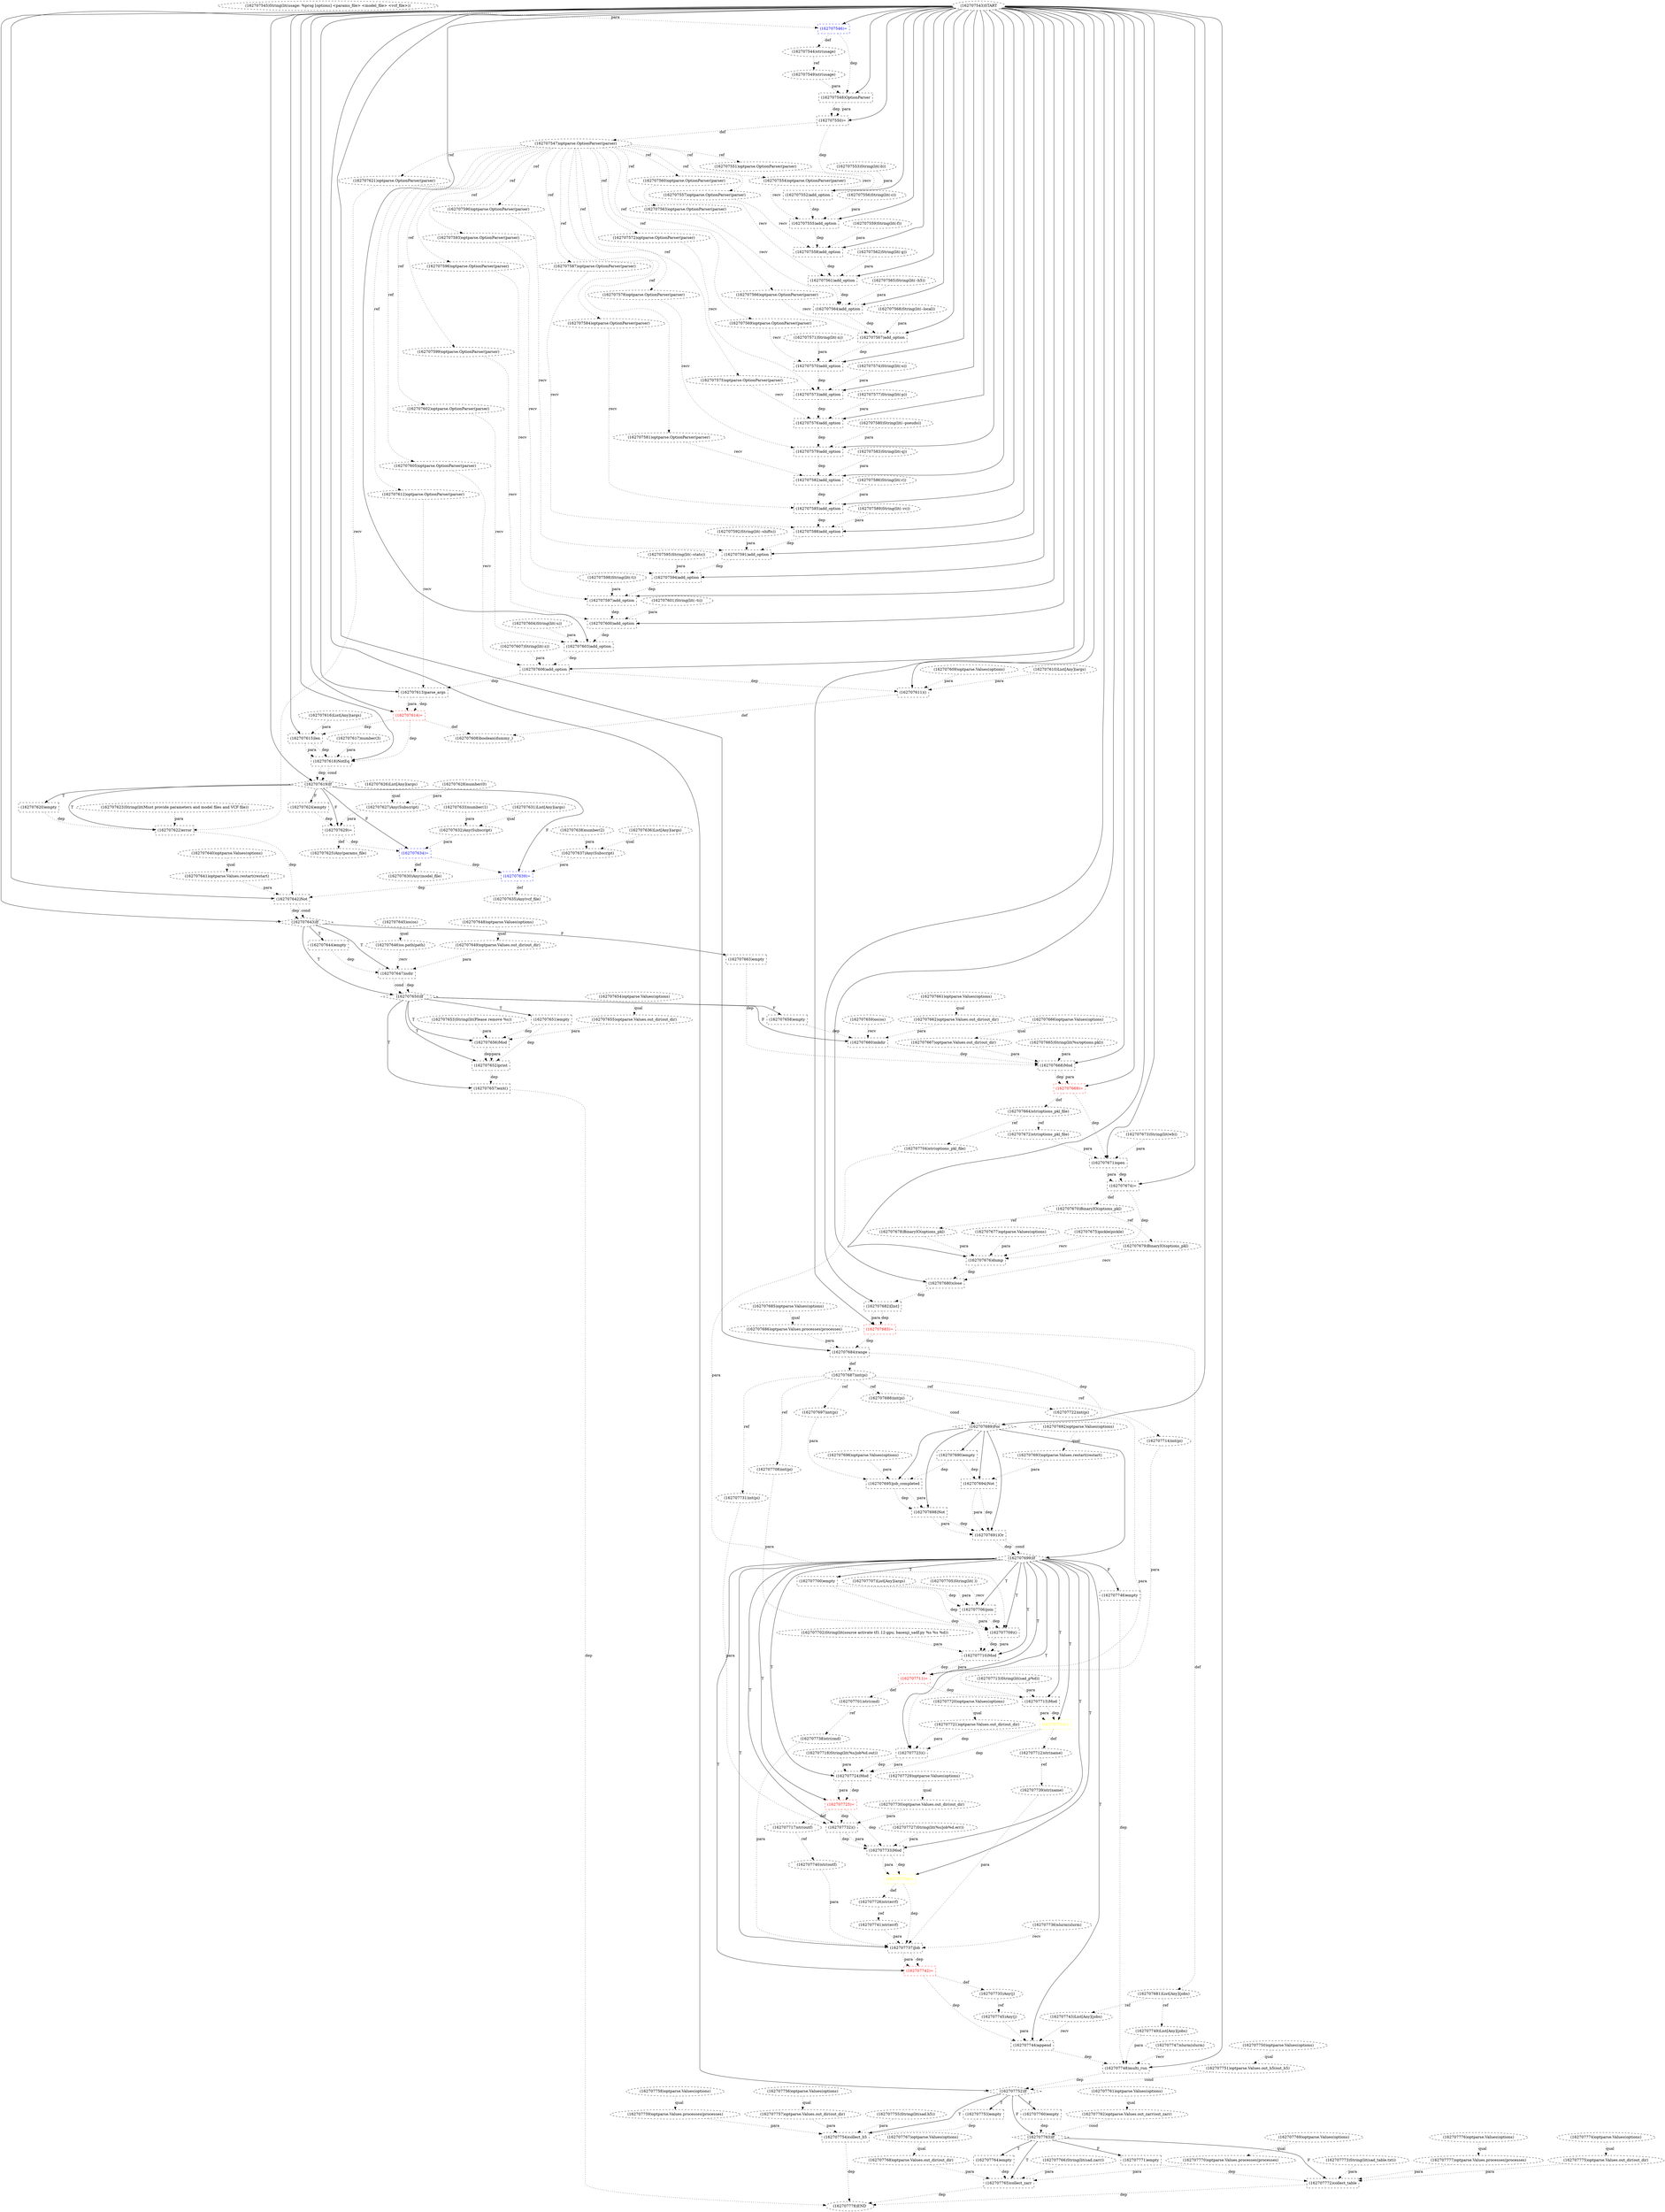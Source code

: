 digraph G {
1 [label="(162707545)String(lit(usage: %prog [options] <params_file> <model_file> <vcf_file>))" shape=ellipse style=dashed]
2 [label="(162707682)[list]" shape=box style=dashed]
3 [label="(162707639)=" shape=box style=dashed color=blue fontcolor=blue]
4 [label="(162707683)=" shape=box style=dashed color=red fontcolor=red]
5 [label="(162707727)String(lit(%s/job%d.err))" shape=ellipse style=dashed]
6 [label="(162707642)Not" shape=box style=dashed]
7 [label="(162707668)Mod" shape=box style=dashed]
8 [label="(162707604)String(lit(-u))" shape=ellipse style=dashed]
9 [label="(162707618)NotEq" shape=box style=dashed]
10 [label="(162707621)optparse.OptionParser(parser)" shape=ellipse style=dashed]
11 [label="(162707659)os(os)" shape=ellipse style=dashed]
12 [label="(162707552)add_option" shape=box style=dashed]
13 [label="(162707681)List[Any](jobs)" shape=ellipse style=dashed]
14 [label="(162707660)mkdir" shape=box style=dashed]
15 [label="(162707638)number(2)" shape=ellipse style=dashed]
16 [label="(162707625)Any(params_file)" shape=ellipse style=dashed]
17 [label="(162707687)int(pi)" shape=ellipse style=dashed]
18 [label="(162707672)str(options_pkl_file)" shape=ellipse style=dashed]
19 [label="(162707748)multi_run" shape=box style=dashed]
20 [label="(162707725)=" shape=box style=dashed color=red fontcolor=red]
21 [label="(162707583)String(lit(-q))" shape=ellipse style=dashed]
22 [label="(162707730)optparse.Values.out_dir(out_dir)" shape=ellipse style=dashed]
23 [label="(162707645)os(os)" shape=ellipse style=dashed]
24 [label="(162707617)number(3)" shape=ellipse style=dashed]
25 [label="(162707755)String(lit(sad.h5))" shape=ellipse style=dashed]
26 [label="(162707577)String(lit(-p))" shape=ellipse style=dashed]
27 [label="(162707622)error" shape=box style=dashed]
28 [label="(162707550)=" shape=box style=dashed color=black fontcolor=black]
29 [label="(162707769)optparse.Values(options)" shape=ellipse style=dashed]
30 [label="(162707673)String(lit(wb))" shape=ellipse style=dashed color=black fontcolor=black]
31 [label="(162707630)Any(model_file)" shape=ellipse style=dashed]
32 [label="(162707738)str(cmd)" shape=ellipse style=dashed]
33 [label="(162707707)List[Any](args)" shape=ellipse style=dashed]
34 [label="(162707688)int(pi)" shape=ellipse style=dashed]
35 [label="(162707677)optparse.Values(options)" shape=ellipse style=dashed]
36 [label="(162707693)optparse.Values.restart(restart)" shape=ellipse style=dashed]
37 [label="(162707714)int(pi)" shape=ellipse style=dashed]
38 [label="(162707547)optparse.OptionParser(parser)" shape=ellipse style=dashed]
39 [label="(162707626)List[Any](args)" shape=ellipse style=dashed]
40 [label="(162707723)()" shape=box style=dashed]
41 [label="(162707590)optparse.OptionParser(parser)" shape=ellipse style=dashed]
42 [label="(162707570)add_option" shape=box style=dashed]
43 [label="(162707663)empty" shape=box style=dashed]
44 [label="(162707733)Mod" shape=box style=dashed]
45 [label="(162707636)List[Any](args)" shape=ellipse style=dashed]
46 [label="(162707691)Or" shape=box style=dashed]
47 [label="(162707574)String(lit(-o))" shape=ellipse style=dashed]
48 [label="(162707700)empty" shape=box style=dashed]
49 [label="(162707606)add_option" shape=box style=dashed]
50 [label="(162707741)str(errf)" shape=ellipse style=dashed]
51 [label="(162707698)Not" shape=box style=dashed]
52 [label="(162707767)optparse.Values(options)" shape=ellipse style=dashed]
53 [label="(162707773)String(lit(sad_table.txt))" shape=ellipse style=dashed]
54 [label="(162707554)optparse.OptionParser(parser)" shape=ellipse style=dashed]
55 [label="(162707609)optparse.Values(options)" shape=ellipse style=dashed]
56 [label="(162707750)optparse.Values(options)" shape=ellipse style=dashed]
57 [label="(162707771)empty" shape=box style=dashed]
58 [label="(162707716)=" shape=box style=dashed color=yellow fontcolor=yellow]
59 [label="(162707721)optparse.Values.out_dir(out_dir)" shape=ellipse style=dashed]
60 [label="(162707657)exit()" shape=box style=dashed]
61 [label="(162707597)add_option" shape=box style=dashed]
62 [label="(162707706)join" shape=box style=dashed]
63 [label="(162707616)List[Any](args)" shape=ellipse style=dashed]
64 [label="(162707543)START" style=dashed]
65 [label="(162707553)String(lit(-b))" shape=ellipse style=dashed]
66 [label="(162707671)open" shape=box style=dashed color=black fontcolor=black]
67 [label="(162707656)Mod" shape=box style=dashed]
68 [label="(162707763)If" shape=diamond style=dashed]
69 [label="(162707739)str(name)" shape=ellipse style=dashed]
70 [label="(162707766)String(lit(sad.zarr))" shape=ellipse style=dashed]
71 [label="(162707662)optparse.Values.out_dir(out_dir)" shape=ellipse style=dashed]
72 [label="(162707652)print" shape=box style=dashed]
73 [label="(162707593)optparse.OptionParser(parser)" shape=ellipse style=dashed]
74 [label="(162707649)optparse.Values.out_dir(out_dir)" shape=ellipse style=dashed]
75 [label="(162707718)String(lit(%s/job%d.out))" shape=ellipse style=dashed]
76 [label="(162707680)close" shape=box style=dashed color=black fontcolor=black]
77 [label="(162707643)If" shape=diamond style=dashed]
78 [label="(162707685)optparse.Values(options)" shape=ellipse style=dashed]
79 [label="(162707546)=" shape=box style=dashed color=blue fontcolor=blue]
80 [label="(162707640)optparse.Values(options)" shape=ellipse style=dashed]
81 [label="(162707544)str(usage)" shape=ellipse style=dashed]
82 [label="(162707704)str(options_pkl_file)" shape=ellipse style=dashed]
83 [label="(162707650)If" shape=diamond style=dashed]
84 [label="(162707670)BinaryIO(options_pkl)" shape=ellipse style=dashed color=black fontcolor=black]
85 [label="(162707689)For" shape=diamond style=dashed]
86 [label="(162707774)optparse.Values(options)" shape=ellipse style=dashed]
87 [label="(162707765)collect_zarr" shape=box style=dashed]
88 [label="(162707775)optparse.Values.out_dir(out_dir)" shape=ellipse style=dashed]
89 [label="(162707551)optparse.OptionParser(parser)" shape=ellipse style=dashed]
90 [label="(162707580)String(lit(--pseudo))" shape=ellipse style=dashed]
91 [label="(162707596)optparse.OptionParser(parser)" shape=ellipse style=dashed]
92 [label="(162707713)String(lit(sad_p%d))" shape=ellipse style=dashed]
93 [label="(162707566)optparse.OptionParser(parser)" shape=ellipse style=dashed]
94 [label="(162707619)If" shape=diamond style=dashed]
95 [label="(162707579)add_option" shape=box style=dashed]
96 [label="(162707776)optparse.Values(options)" shape=ellipse style=dashed]
97 [label="(162707584)optparse.OptionParser(parser)" shape=ellipse style=dashed]
98 [label="(162707742)=" shape=box style=dashed color=red fontcolor=red]
99 [label="(162707571)String(lit(-n))" shape=ellipse style=dashed]
100 [label="(162707720)optparse.Values(options)" shape=ellipse style=dashed]
101 [label="(162707761)optparse.Values(options)" shape=ellipse style=dashed]
102 [label="(162707562)String(lit(-g))" shape=ellipse style=dashed]
103 [label="(162707568)String(lit(--local))" shape=ellipse style=dashed]
104 [label="(162707666)optparse.Values(options)" shape=ellipse style=dashed]
105 [label="(162707777)optparse.Values.processes(processes)" shape=ellipse style=dashed]
106 [label="(162707608)boolean(dummy_)" shape=ellipse style=dashed]
107 [label="(162707563)optparse.OptionParser(parser)" shape=ellipse style=dashed]
108 [label="(162707599)optparse.OptionParser(parser)" shape=ellipse style=dashed]
109 [label="(162707699)If" shape=diamond style=dashed]
110 [label="(162707576)add_option" shape=box style=dashed]
111 [label="(162707696)optparse.Values(options)" shape=ellipse style=dashed]
112 [label="(162707614)=" shape=box style=dashed color=red fontcolor=red]
113 [label="(162707603)add_option" shape=box style=dashed]
114 [label="(162707575)optparse.OptionParser(parser)" shape=ellipse style=dashed]
115 [label="(162707629)=" shape=box style=dashed color=black fontcolor=black]
116 [label="(162707756)optparse.Values(options)" shape=ellipse style=dashed]
117 [label="(162707585)add_option" shape=box style=dashed]
118 [label="(162707753)empty" shape=box style=dashed]
119 [label="(162707735)Any(j)" shape=ellipse style=dashed]
120 [label="(162707754)collect_h5" shape=box style=dashed]
121 [label="(162707736)slurm(slurm)" shape=ellipse style=dashed]
122 [label="(162707726)str(errf)" shape=ellipse style=dashed]
123 [label="(162707615)len" shape=box style=dashed]
124 [label="(162707627)Any(Subscript)" shape=ellipse style=dashed]
125 [label="(162707744)append" shape=box style=dashed]
126 [label="(162707548)OptionParser" shape=box style=dashed]
127 [label="(162707602)optparse.OptionParser(parser)" shape=ellipse style=dashed]
128 [label="(162707661)optparse.Values(options)" shape=ellipse style=dashed]
129 [label="(162707722)int(pi)" shape=ellipse style=dashed]
130 [label="(162707555)add_option" shape=box style=dashed]
131 [label="(162707743)List[Any](jobs)" shape=ellipse style=dashed]
132 [label="(162707747)slurm(slurm)" shape=ellipse style=dashed]
133 [label="(162707690)empty" shape=box style=dashed]
134 [label="(162707752)If" shape=diamond style=dashed]
135 [label="(162707751)optparse.Values.out_h5(out_h5)" shape=ellipse style=dashed]
136 [label="(162707710)Mod" shape=box style=dashed]
137 [label="(162707620)empty" shape=box style=dashed]
138 [label="(162707678)BinaryIO(options_pkl)" shape=ellipse style=dashed]
139 [label="(162707684)range" shape=box style=dashed]
140 [label="(162707633)number(1)" shape=ellipse style=dashed]
141 [label="(162707658)empty" shape=box style=dashed]
142 [label="(162707556)String(lit(-c))" shape=ellipse style=dashed]
143 [label="(162707778)END" style=dashed]
144 [label="(162707734)=" shape=box style=dashed color=yellow fontcolor=yellow]
145 [label="(162707581)optparse.OptionParser(parser)" shape=ellipse style=dashed]
146 [label="(162707712)str(name)" shape=ellipse style=dashed]
147 [label="(162707759)optparse.Values.processes(processes)" shape=ellipse style=dashed]
148 [label="(162707694)Not" shape=box style=dashed]
149 [label="(162707592)String(lit(--shifts))" shape=ellipse style=dashed]
150 [label="(162707702)String(lit(source activate tf1.12-gpu; basenji_sadf.py %s %s %d))" shape=ellipse style=dashed]
151 [label="(162707601)String(lit(--ti))" shape=ellipse style=dashed]
152 [label="(162707641)optparse.Values.restart(restart)" shape=ellipse style=dashed]
153 [label="(162707588)add_option" shape=box style=dashed]
154 [label="(162707598)String(lit(-t))" shape=ellipse style=dashed]
155 [label="(162707760)empty" shape=box style=dashed]
156 [label="(162707745)Any(j)" shape=ellipse style=dashed]
157 [label="(162707594)add_option" shape=box style=dashed]
158 [label="(162707634)=" shape=box style=dashed color=blue fontcolor=blue]
159 [label="(162707676)dump" shape=box style=dashed]
160 [label="(162707637)Any(Subscript)" shape=ellipse style=dashed]
161 [label="(162707624)empty" shape=box style=dashed]
162 [label="(162707628)number(0)" shape=ellipse style=dashed]
163 [label="(162707762)optparse.Values.out_zarr(out_zarr)" shape=ellipse style=dashed]
164 [label="(162707764)empty" shape=box style=dashed]
165 [label="(162707631)List[Any](args)" shape=ellipse style=dashed]
166 [label="(162707646)os.path(path)" shape=ellipse style=dashed]
167 [label="(162707695)job_completed" shape=box style=dashed]
168 [label="(162707732)()" shape=box style=dashed]
169 [label="(162707697)int(pi)" shape=ellipse style=dashed]
170 [label="(162707653)String(lit(Please remove %s))" shape=ellipse style=dashed]
171 [label="(162707729)optparse.Values(options)" shape=ellipse style=dashed]
172 [label="(162707561)add_option" shape=box style=dashed]
173 [label="(162707669)=" shape=box style=dashed color=red fontcolor=red]
174 [label="(162707709)()" shape=box style=dashed]
175 [label="(162707648)optparse.Values(options)" shape=ellipse style=dashed]
176 [label="(162707757)optparse.Values.out_dir(out_dir)" shape=ellipse style=dashed]
177 [label="(162707572)optparse.OptionParser(parser)" shape=ellipse style=dashed]
178 [label="(162707605)optparse.OptionParser(parser)" shape=ellipse style=dashed]
179 [label="(162707582)add_option" shape=box style=dashed]
180 [label="(162707654)optparse.Values(options)" shape=ellipse style=dashed]
181 [label="(162707607)String(lit(-z))" shape=ellipse style=dashed]
182 [label="(162707737)Job" shape=box style=dashed]
183 [label="(162707772)collect_table" shape=box style=dashed]
184 [label="(162707560)optparse.OptionParser(parser)" shape=ellipse style=dashed]
185 [label="(162707647)isdir" shape=box style=dashed]
186 [label="(162707567)add_option" shape=box style=dashed]
187 [label="(162707651)empty" shape=box style=dashed]
188 [label="(162707717)str(outf)" shape=ellipse style=dashed]
189 [label="(162707565)String(lit(--h5))" shape=ellipse style=dashed]
190 [label="(162707612)optparse.OptionParser(parser)" shape=ellipse style=dashed]
191 [label="(162707740)str(outf)" shape=ellipse style=dashed]
192 [label="(162707610)List[Any](args)" shape=ellipse style=dashed]
193 [label="(162707613)parse_args" shape=box style=dashed]
194 [label="(162707724)Mod" shape=box style=dashed]
195 [label="(162707749)List[Any](jobs)" shape=ellipse style=dashed]
196 [label="(162707564)add_option" shape=box style=dashed]
197 [label="(162707667)optparse.Values.out_dir(out_dir)" shape=ellipse style=dashed]
198 [label="(162707587)optparse.OptionParser(parser)" shape=ellipse style=dashed]
199 [label="(162707600)add_option" shape=box style=dashed]
200 [label="(162707768)optparse.Values.out_dir(out_dir)" shape=ellipse style=dashed]
201 [label="(162707591)add_option" shape=box style=dashed]
202 [label="(162707686)optparse.Values.processes(processes)" shape=ellipse style=dashed]
203 [label="(162707711)=" shape=box style=dashed color=red fontcolor=red]
204 [label="(162707675)pickle(pickle)" shape=ellipse style=dashed]
205 [label="(162707559)String(lit(-f))" shape=ellipse style=dashed]
206 [label="(162707664)str(options_pkl_file)" shape=ellipse style=dashed]
207 [label="(162707701)str(cmd)" shape=ellipse style=dashed]
208 [label="(162707770)optparse.Values.processes(processes)" shape=ellipse style=dashed]
209 [label="(162707557)optparse.OptionParser(parser)" shape=ellipse style=dashed]
210 [label="(162707715)Mod" shape=box style=dashed]
211 [label="(162707549)str(usage)" shape=ellipse style=dashed]
212 [label="(162707644)empty" shape=box style=dashed]
213 [label="(162707665)String(lit(%s/options.pkl))" shape=ellipse style=dashed]
214 [label="(162707578)optparse.OptionParser(parser)" shape=ellipse style=dashed]
215 [label="(162707623)String(lit(Must provide parameters and model files and VCF file))" shape=ellipse style=dashed]
216 [label="(162707569)optparse.OptionParser(parser)" shape=ellipse style=dashed]
217 [label="(162707595)String(lit(--stats))" shape=ellipse style=dashed]
218 [label="(162707573)add_option" shape=box style=dashed]
219 [label="(162707655)optparse.Values.out_dir(out_dir)" shape=ellipse style=dashed]
220 [label="(162707632)Any(Subscript)" shape=ellipse style=dashed]
221 [label="(162707708)int(pi)" shape=ellipse style=dashed]
222 [label="(162707611)()" shape=box style=dashed]
223 [label="(162707558)add_option" shape=box style=dashed]
224 [label="(162707635)Any(vcf_file)" shape=ellipse style=dashed]
225 [label="(162707692)optparse.Values(options)" shape=ellipse style=dashed]
226 [label="(162707746)empty" shape=box style=dashed]
227 [label="(162707679)BinaryIO(options_pkl)" shape=ellipse style=dashed color=black fontcolor=black]
228 [label="(162707674)=" shape=box style=dashed color=black fontcolor=black]
229 [label="(162707586)String(lit(-r))" shape=ellipse style=dashed]
230 [label="(162707589)String(lit(--rc))" shape=ellipse style=dashed]
231 [label="(162707705)String(lit( ))" shape=ellipse style=dashed]
232 [label="(162707758)optparse.Values(options)" shape=ellipse style=dashed]
233 [label="(162707731)int(pi)" shape=ellipse style=dashed]
64 -> 2 [label="" style=solid];
76 -> 2 [label="dep" style=dotted];
94 -> 3 [label="F"];
160 -> 3 [label="para" style=dotted];
158 -> 3 [label="dep" style=dotted];
64 -> 4 [label="" style=solid];
2 -> 4 [label="dep" style=dotted];
2 -> 4 [label="para" style=dotted];
64 -> 6 [label="" style=solid];
152 -> 6 [label="para" style=dotted];
3 -> 6 [label="dep" style=dotted];
27 -> 6 [label="dep" style=dotted];
64 -> 7 [label="" style=solid];
213 -> 7 [label="para" style=dotted];
197 -> 7 [label="para" style=dotted];
43 -> 7 [label="dep" style=dotted];
14 -> 7 [label="dep" style=dotted];
64 -> 9 [label="" style=solid];
123 -> 9 [label="dep" style=dotted];
123 -> 9 [label="para" style=dotted];
24 -> 9 [label="para" style=dotted];
112 -> 9 [label="dep" style=dotted];
38 -> 10 [label="ref" style=dotted];
64 -> 12 [label="" style=solid];
89 -> 12 [label="recv" style=dotted];
65 -> 12 [label="para" style=dotted];
28 -> 12 [label="dep" style=dotted];
4 -> 13 [label="def" style=dotted];
83 -> 14 [label="F"];
11 -> 14 [label="recv" style=dotted];
71 -> 14 [label="para" style=dotted];
141 -> 14 [label="dep" style=dotted];
115 -> 16 [label="def" style=dotted];
139 -> 17 [label="def" style=dotted];
206 -> 18 [label="ref" style=dotted];
64 -> 19 [label="" style=solid];
132 -> 19 [label="recv" style=dotted];
195 -> 19 [label="para" style=dotted];
226 -> 19 [label="dep" style=dotted];
125 -> 19 [label="dep" style=dotted];
109 -> 20 [label="T"];
194 -> 20 [label="dep" style=dotted];
194 -> 20 [label="para" style=dotted];
171 -> 22 [label="qual" style=dotted];
94 -> 27 [label="T"];
10 -> 27 [label="recv" style=dotted];
215 -> 27 [label="para" style=dotted];
137 -> 27 [label="dep" style=dotted];
64 -> 28 [label="" style=solid];
126 -> 28 [label="dep" style=dotted];
126 -> 28 [label="para" style=dotted];
158 -> 31 [label="def" style=dotted];
207 -> 32 [label="ref" style=dotted];
17 -> 34 [label="ref" style=dotted];
225 -> 36 [label="qual" style=dotted];
17 -> 37 [label="ref" style=dotted];
28 -> 38 [label="def" style=dotted];
109 -> 40 [label="T"];
59 -> 40 [label="para" style=dotted];
129 -> 40 [label="para" style=dotted];
58 -> 40 [label="dep" style=dotted];
38 -> 41 [label="ref" style=dotted];
64 -> 42 [label="" style=solid];
216 -> 42 [label="recv" style=dotted];
99 -> 42 [label="para" style=dotted];
186 -> 42 [label="dep" style=dotted];
77 -> 43 [label="F"];
109 -> 44 [label="T"];
5 -> 44 [label="para" style=dotted];
168 -> 44 [label="dep" style=dotted];
168 -> 44 [label="para" style=dotted];
20 -> 44 [label="dep" style=dotted];
85 -> 46 [label="" style=solid];
148 -> 46 [label="dep" style=dotted];
148 -> 46 [label="para" style=dotted];
51 -> 46 [label="dep" style=dotted];
51 -> 46 [label="para" style=dotted];
109 -> 48 [label="T"];
64 -> 49 [label="" style=solid];
178 -> 49 [label="recv" style=dotted];
181 -> 49 [label="para" style=dotted];
113 -> 49 [label="dep" style=dotted];
122 -> 50 [label="ref" style=dotted];
85 -> 51 [label="" style=solid];
167 -> 51 [label="dep" style=dotted];
167 -> 51 [label="para" style=dotted];
38 -> 54 [label="ref" style=dotted];
68 -> 57 [label="F"];
109 -> 58 [label="T"];
210 -> 58 [label="dep" style=dotted];
210 -> 58 [label="para" style=dotted];
100 -> 59 [label="qual" style=dotted];
83 -> 60 [label="T"];
72 -> 60 [label="dep" style=dotted];
64 -> 61 [label="" style=solid];
91 -> 61 [label="recv" style=dotted];
154 -> 61 [label="para" style=dotted];
157 -> 61 [label="dep" style=dotted];
109 -> 62 [label="T"];
231 -> 62 [label="recv" style=dotted];
33 -> 62 [label="para" style=dotted];
48 -> 62 [label="dep" style=dotted];
64 -> 66 [label="" style=solid];
18 -> 66 [label="para" style=dotted];
30 -> 66 [label="para" style=dotted];
173 -> 66 [label="dep" style=dotted];
83 -> 67 [label="T"];
170 -> 67 [label="para" style=dotted];
219 -> 67 [label="para" style=dotted];
187 -> 67 [label="dep" style=dotted];
134 -> 68 [label="F"];
163 -> 68 [label="cond" style=dotted];
155 -> 68 [label="dep" style=dotted];
146 -> 69 [label="ref" style=dotted];
128 -> 71 [label="qual" style=dotted];
83 -> 72 [label="T"];
67 -> 72 [label="dep" style=dotted];
67 -> 72 [label="para" style=dotted];
187 -> 72 [label="dep" style=dotted];
38 -> 73 [label="ref" style=dotted];
175 -> 74 [label="qual" style=dotted];
64 -> 76 [label="" style=solid];
227 -> 76 [label="recv" style=dotted];
159 -> 76 [label="dep" style=dotted];
64 -> 77 [label="" style=solid];
6 -> 77 [label="dep" style=dotted];
6 -> 77 [label="cond" style=dotted];
64 -> 79 [label="" style=solid];
1 -> 79 [label="para" style=dotted];
79 -> 81 [label="def" style=dotted];
206 -> 82 [label="ref" style=dotted];
77 -> 83 [label="T"];
185 -> 83 [label="dep" style=dotted];
185 -> 83 [label="cond" style=dotted];
228 -> 84 [label="def" style=dotted];
64 -> 85 [label="" style=solid];
139 -> 85 [label="dep" style=dotted];
34 -> 85 [label="cond" style=dotted];
68 -> 87 [label="T"];
70 -> 87 [label="para" style=dotted];
200 -> 87 [label="para" style=dotted];
208 -> 87 [label="para" style=dotted];
164 -> 87 [label="dep" style=dotted];
86 -> 88 [label="qual" style=dotted];
38 -> 89 [label="ref" style=dotted];
38 -> 91 [label="ref" style=dotted];
38 -> 93 [label="ref" style=dotted];
64 -> 94 [label="" style=solid];
9 -> 94 [label="dep" style=dotted];
9 -> 94 [label="cond" style=dotted];
64 -> 95 [label="" style=solid];
214 -> 95 [label="recv" style=dotted];
90 -> 95 [label="para" style=dotted];
110 -> 95 [label="dep" style=dotted];
38 -> 97 [label="ref" style=dotted];
109 -> 98 [label="T"];
182 -> 98 [label="dep" style=dotted];
182 -> 98 [label="para" style=dotted];
96 -> 105 [label="qual" style=dotted];
222 -> 106 [label="def" style=dotted];
112 -> 106 [label="def" style=dotted];
38 -> 107 [label="ref" style=dotted];
38 -> 108 [label="ref" style=dotted];
85 -> 109 [label="" style=solid];
46 -> 109 [label="dep" style=dotted];
46 -> 109 [label="cond" style=dotted];
64 -> 110 [label="" style=solid];
114 -> 110 [label="recv" style=dotted];
26 -> 110 [label="para" style=dotted];
218 -> 110 [label="dep" style=dotted];
64 -> 112 [label="" style=solid];
193 -> 112 [label="dep" style=dotted];
193 -> 112 [label="para" style=dotted];
64 -> 113 [label="" style=solid];
127 -> 113 [label="recv" style=dotted];
8 -> 113 [label="para" style=dotted];
199 -> 113 [label="dep" style=dotted];
38 -> 114 [label="ref" style=dotted];
94 -> 115 [label="F"];
124 -> 115 [label="para" style=dotted];
161 -> 115 [label="dep" style=dotted];
64 -> 117 [label="" style=solid];
97 -> 117 [label="recv" style=dotted];
229 -> 117 [label="para" style=dotted];
179 -> 117 [label="dep" style=dotted];
134 -> 118 [label="T"];
98 -> 119 [label="def" style=dotted];
134 -> 120 [label="T"];
25 -> 120 [label="para" style=dotted];
176 -> 120 [label="para" style=dotted];
147 -> 120 [label="para" style=dotted];
118 -> 120 [label="dep" style=dotted];
144 -> 122 [label="def" style=dotted];
64 -> 123 [label="" style=solid];
63 -> 123 [label="para" style=dotted];
112 -> 123 [label="dep" style=dotted];
39 -> 124 [label="qual" style=dotted];
162 -> 124 [label="para" style=dotted];
109 -> 125 [label="T"];
131 -> 125 [label="recv" style=dotted];
156 -> 125 [label="para" style=dotted];
98 -> 125 [label="dep" style=dotted];
64 -> 126 [label="" style=solid];
211 -> 126 [label="para" style=dotted];
79 -> 126 [label="dep" style=dotted];
38 -> 127 [label="ref" style=dotted];
17 -> 129 [label="ref" style=dotted];
64 -> 130 [label="" style=solid];
54 -> 130 [label="recv" style=dotted];
142 -> 130 [label="para" style=dotted];
12 -> 130 [label="dep" style=dotted];
13 -> 131 [label="ref" style=dotted];
85 -> 133 [label="" style=solid];
64 -> 134 [label="" style=solid];
135 -> 134 [label="cond" style=dotted];
19 -> 134 [label="dep" style=dotted];
56 -> 135 [label="qual" style=dotted];
109 -> 136 [label="T"];
150 -> 136 [label="para" style=dotted];
174 -> 136 [label="dep" style=dotted];
174 -> 136 [label="para" style=dotted];
48 -> 136 [label="dep" style=dotted];
94 -> 137 [label="T"];
84 -> 138 [label="ref" style=dotted];
64 -> 139 [label="" style=solid];
202 -> 139 [label="para" style=dotted];
4 -> 139 [label="dep" style=dotted];
83 -> 141 [label="F"];
60 -> 143 [label="dep" style=dotted];
87 -> 143 [label="dep" style=dotted];
120 -> 143 [label="dep" style=dotted];
183 -> 143 [label="dep" style=dotted];
109 -> 144 [label="T"];
44 -> 144 [label="dep" style=dotted];
44 -> 144 [label="para" style=dotted];
38 -> 145 [label="ref" style=dotted];
58 -> 146 [label="def" style=dotted];
232 -> 147 [label="qual" style=dotted];
85 -> 148 [label="" style=solid];
36 -> 148 [label="para" style=dotted];
133 -> 148 [label="dep" style=dotted];
80 -> 152 [label="qual" style=dotted];
64 -> 153 [label="" style=solid];
198 -> 153 [label="recv" style=dotted];
230 -> 153 [label="para" style=dotted];
117 -> 153 [label="dep" style=dotted];
134 -> 155 [label="F"];
119 -> 156 [label="ref" style=dotted];
64 -> 157 [label="" style=solid];
73 -> 157 [label="recv" style=dotted];
217 -> 157 [label="para" style=dotted];
201 -> 157 [label="dep" style=dotted];
94 -> 158 [label="F"];
220 -> 158 [label="para" style=dotted];
115 -> 158 [label="dep" style=dotted];
64 -> 159 [label="" style=solid];
204 -> 159 [label="recv" style=dotted];
35 -> 159 [label="para" style=dotted];
138 -> 159 [label="para" style=dotted];
228 -> 159 [label="dep" style=dotted];
45 -> 160 [label="qual" style=dotted];
15 -> 160 [label="para" style=dotted];
94 -> 161 [label="F"];
101 -> 163 [label="qual" style=dotted];
68 -> 164 [label="T"];
23 -> 166 [label="qual" style=dotted];
85 -> 167 [label="" style=solid];
111 -> 167 [label="para" style=dotted];
169 -> 167 [label="para" style=dotted];
133 -> 167 [label="dep" style=dotted];
109 -> 168 [label="T"];
22 -> 168 [label="para" style=dotted];
233 -> 168 [label="para" style=dotted];
20 -> 168 [label="dep" style=dotted];
17 -> 169 [label="ref" style=dotted];
64 -> 172 [label="" style=solid];
184 -> 172 [label="recv" style=dotted];
102 -> 172 [label="para" style=dotted];
223 -> 172 [label="dep" style=dotted];
64 -> 173 [label="" style=solid];
7 -> 173 [label="dep" style=dotted];
7 -> 173 [label="para" style=dotted];
109 -> 174 [label="T"];
82 -> 174 [label="para" style=dotted];
62 -> 174 [label="dep" style=dotted];
62 -> 174 [label="para" style=dotted];
221 -> 174 [label="para" style=dotted];
48 -> 174 [label="dep" style=dotted];
116 -> 176 [label="qual" style=dotted];
38 -> 177 [label="ref" style=dotted];
38 -> 178 [label="ref" style=dotted];
64 -> 179 [label="" style=solid];
145 -> 179 [label="recv" style=dotted];
21 -> 179 [label="para" style=dotted];
95 -> 179 [label="dep" style=dotted];
109 -> 182 [label="T"];
121 -> 182 [label="recv" style=dotted];
32 -> 182 [label="para" style=dotted];
69 -> 182 [label="para" style=dotted];
191 -> 182 [label="para" style=dotted];
50 -> 182 [label="para" style=dotted];
144 -> 182 [label="dep" style=dotted];
68 -> 183 [label="F"];
53 -> 183 [label="para" style=dotted];
88 -> 183 [label="para" style=dotted];
105 -> 183 [label="para" style=dotted];
57 -> 183 [label="dep" style=dotted];
38 -> 184 [label="ref" style=dotted];
77 -> 185 [label="T"];
166 -> 185 [label="recv" style=dotted];
74 -> 185 [label="para" style=dotted];
212 -> 185 [label="dep" style=dotted];
64 -> 186 [label="" style=solid];
93 -> 186 [label="recv" style=dotted];
103 -> 186 [label="para" style=dotted];
196 -> 186 [label="dep" style=dotted];
83 -> 187 [label="T"];
20 -> 188 [label="def" style=dotted];
38 -> 190 [label="ref" style=dotted];
188 -> 191 [label="ref" style=dotted];
64 -> 193 [label="" style=solid];
190 -> 193 [label="recv" style=dotted];
49 -> 193 [label="dep" style=dotted];
109 -> 194 [label="T"];
75 -> 194 [label="para" style=dotted];
40 -> 194 [label="dep" style=dotted];
40 -> 194 [label="para" style=dotted];
58 -> 194 [label="dep" style=dotted];
13 -> 195 [label="ref" style=dotted];
64 -> 196 [label="" style=solid];
107 -> 196 [label="recv" style=dotted];
189 -> 196 [label="para" style=dotted];
172 -> 196 [label="dep" style=dotted];
104 -> 197 [label="qual" style=dotted];
38 -> 198 [label="ref" style=dotted];
64 -> 199 [label="" style=solid];
108 -> 199 [label="recv" style=dotted];
151 -> 199 [label="para" style=dotted];
61 -> 199 [label="dep" style=dotted];
52 -> 200 [label="qual" style=dotted];
64 -> 201 [label="" style=solid];
41 -> 201 [label="recv" style=dotted];
149 -> 201 [label="para" style=dotted];
153 -> 201 [label="dep" style=dotted];
78 -> 202 [label="qual" style=dotted];
109 -> 203 [label="T"];
136 -> 203 [label="dep" style=dotted];
136 -> 203 [label="para" style=dotted];
173 -> 206 [label="def" style=dotted];
203 -> 207 [label="def" style=dotted];
29 -> 208 [label="qual" style=dotted];
38 -> 209 [label="ref" style=dotted];
109 -> 210 [label="T"];
92 -> 210 [label="para" style=dotted];
37 -> 210 [label="para" style=dotted];
203 -> 210 [label="dep" style=dotted];
81 -> 211 [label="ref" style=dotted];
77 -> 212 [label="T"];
38 -> 214 [label="ref" style=dotted];
38 -> 216 [label="ref" style=dotted];
64 -> 218 [label="" style=solid];
177 -> 218 [label="recv" style=dotted];
47 -> 218 [label="para" style=dotted];
42 -> 218 [label="dep" style=dotted];
180 -> 219 [label="qual" style=dotted];
165 -> 220 [label="qual" style=dotted];
140 -> 220 [label="para" style=dotted];
17 -> 221 [label="ref" style=dotted];
64 -> 222 [label="" style=solid];
55 -> 222 [label="para" style=dotted];
192 -> 222 [label="para" style=dotted];
49 -> 222 [label="dep" style=dotted];
64 -> 223 [label="" style=solid];
209 -> 223 [label="recv" style=dotted];
205 -> 223 [label="para" style=dotted];
130 -> 223 [label="dep" style=dotted];
3 -> 224 [label="def" style=dotted];
109 -> 226 [label="F"];
84 -> 227 [label="ref" style=dotted];
64 -> 228 [label="" style=solid];
66 -> 228 [label="dep" style=dotted];
66 -> 228 [label="para" style=dotted];
17 -> 233 [label="ref" style=dotted];
}